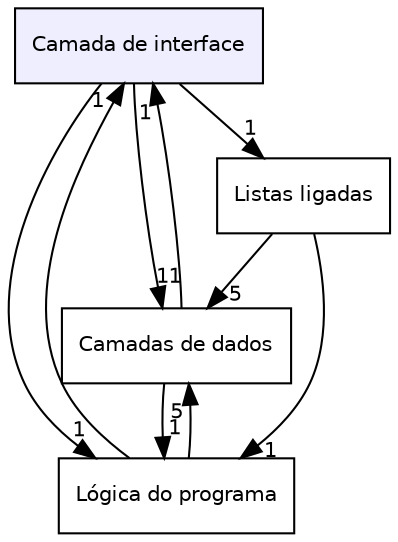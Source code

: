 digraph "Camada de interface" {
  compound=true
  node [ fontsize="10", fontname="Helvetica"];
  edge [ labelfontsize="10", labelfontname="Helvetica"];
  dir_f27050d3bfb5407f227f379631190787 [shape=box, label="Camada de interface", style="filled", fillcolor="#eeeeff", pencolor="black", URL="dir_f27050d3bfb5407f227f379631190787.html"];
  dir_6c45dfb727ac4da4d4fa816dfdf95567 [shape=box label="Camadas de dados" URL="dir_6c45dfb727ac4da4d4fa816dfdf95567.html"];
  dir_66df70024ee8e85243b38eab024a2620 [shape=box label="Lógica do programa" URL="dir_66df70024ee8e85243b38eab024a2620.html"];
  dir_128eb77c8cbc6b02dcdc625ba489b3f6 [shape=box label="Listas ligadas" URL="dir_128eb77c8cbc6b02dcdc625ba489b3f6.html"];
  dir_6c45dfb727ac4da4d4fa816dfdf95567->dir_66df70024ee8e85243b38eab024a2620 [headlabel="1", labeldistance=1.5 headhref="dir_000001_000009.html"];
  dir_6c45dfb727ac4da4d4fa816dfdf95567->dir_f27050d3bfb5407f227f379631190787 [headlabel="1", labeldistance=1.5 headhref="dir_000001_000000.html"];
  dir_66df70024ee8e85243b38eab024a2620->dir_6c45dfb727ac4da4d4fa816dfdf95567 [headlabel="5", labeldistance=1.5 headhref="dir_000009_000001.html"];
  dir_66df70024ee8e85243b38eab024a2620->dir_f27050d3bfb5407f227f379631190787 [headlabel="1", labeldistance=1.5 headhref="dir_000009_000000.html"];
  dir_128eb77c8cbc6b02dcdc625ba489b3f6->dir_6c45dfb727ac4da4d4fa816dfdf95567 [headlabel="5", labeldistance=1.5 headhref="dir_000008_000001.html"];
  dir_128eb77c8cbc6b02dcdc625ba489b3f6->dir_66df70024ee8e85243b38eab024a2620 [headlabel="1", labeldistance=1.5 headhref="dir_000008_000009.html"];
  dir_f27050d3bfb5407f227f379631190787->dir_6c45dfb727ac4da4d4fa816dfdf95567 [headlabel="11", labeldistance=1.5 headhref="dir_000000_000001.html"];
  dir_f27050d3bfb5407f227f379631190787->dir_66df70024ee8e85243b38eab024a2620 [headlabel="1", labeldistance=1.5 headhref="dir_000000_000009.html"];
  dir_f27050d3bfb5407f227f379631190787->dir_128eb77c8cbc6b02dcdc625ba489b3f6 [headlabel="1", labeldistance=1.5 headhref="dir_000000_000008.html"];
}
